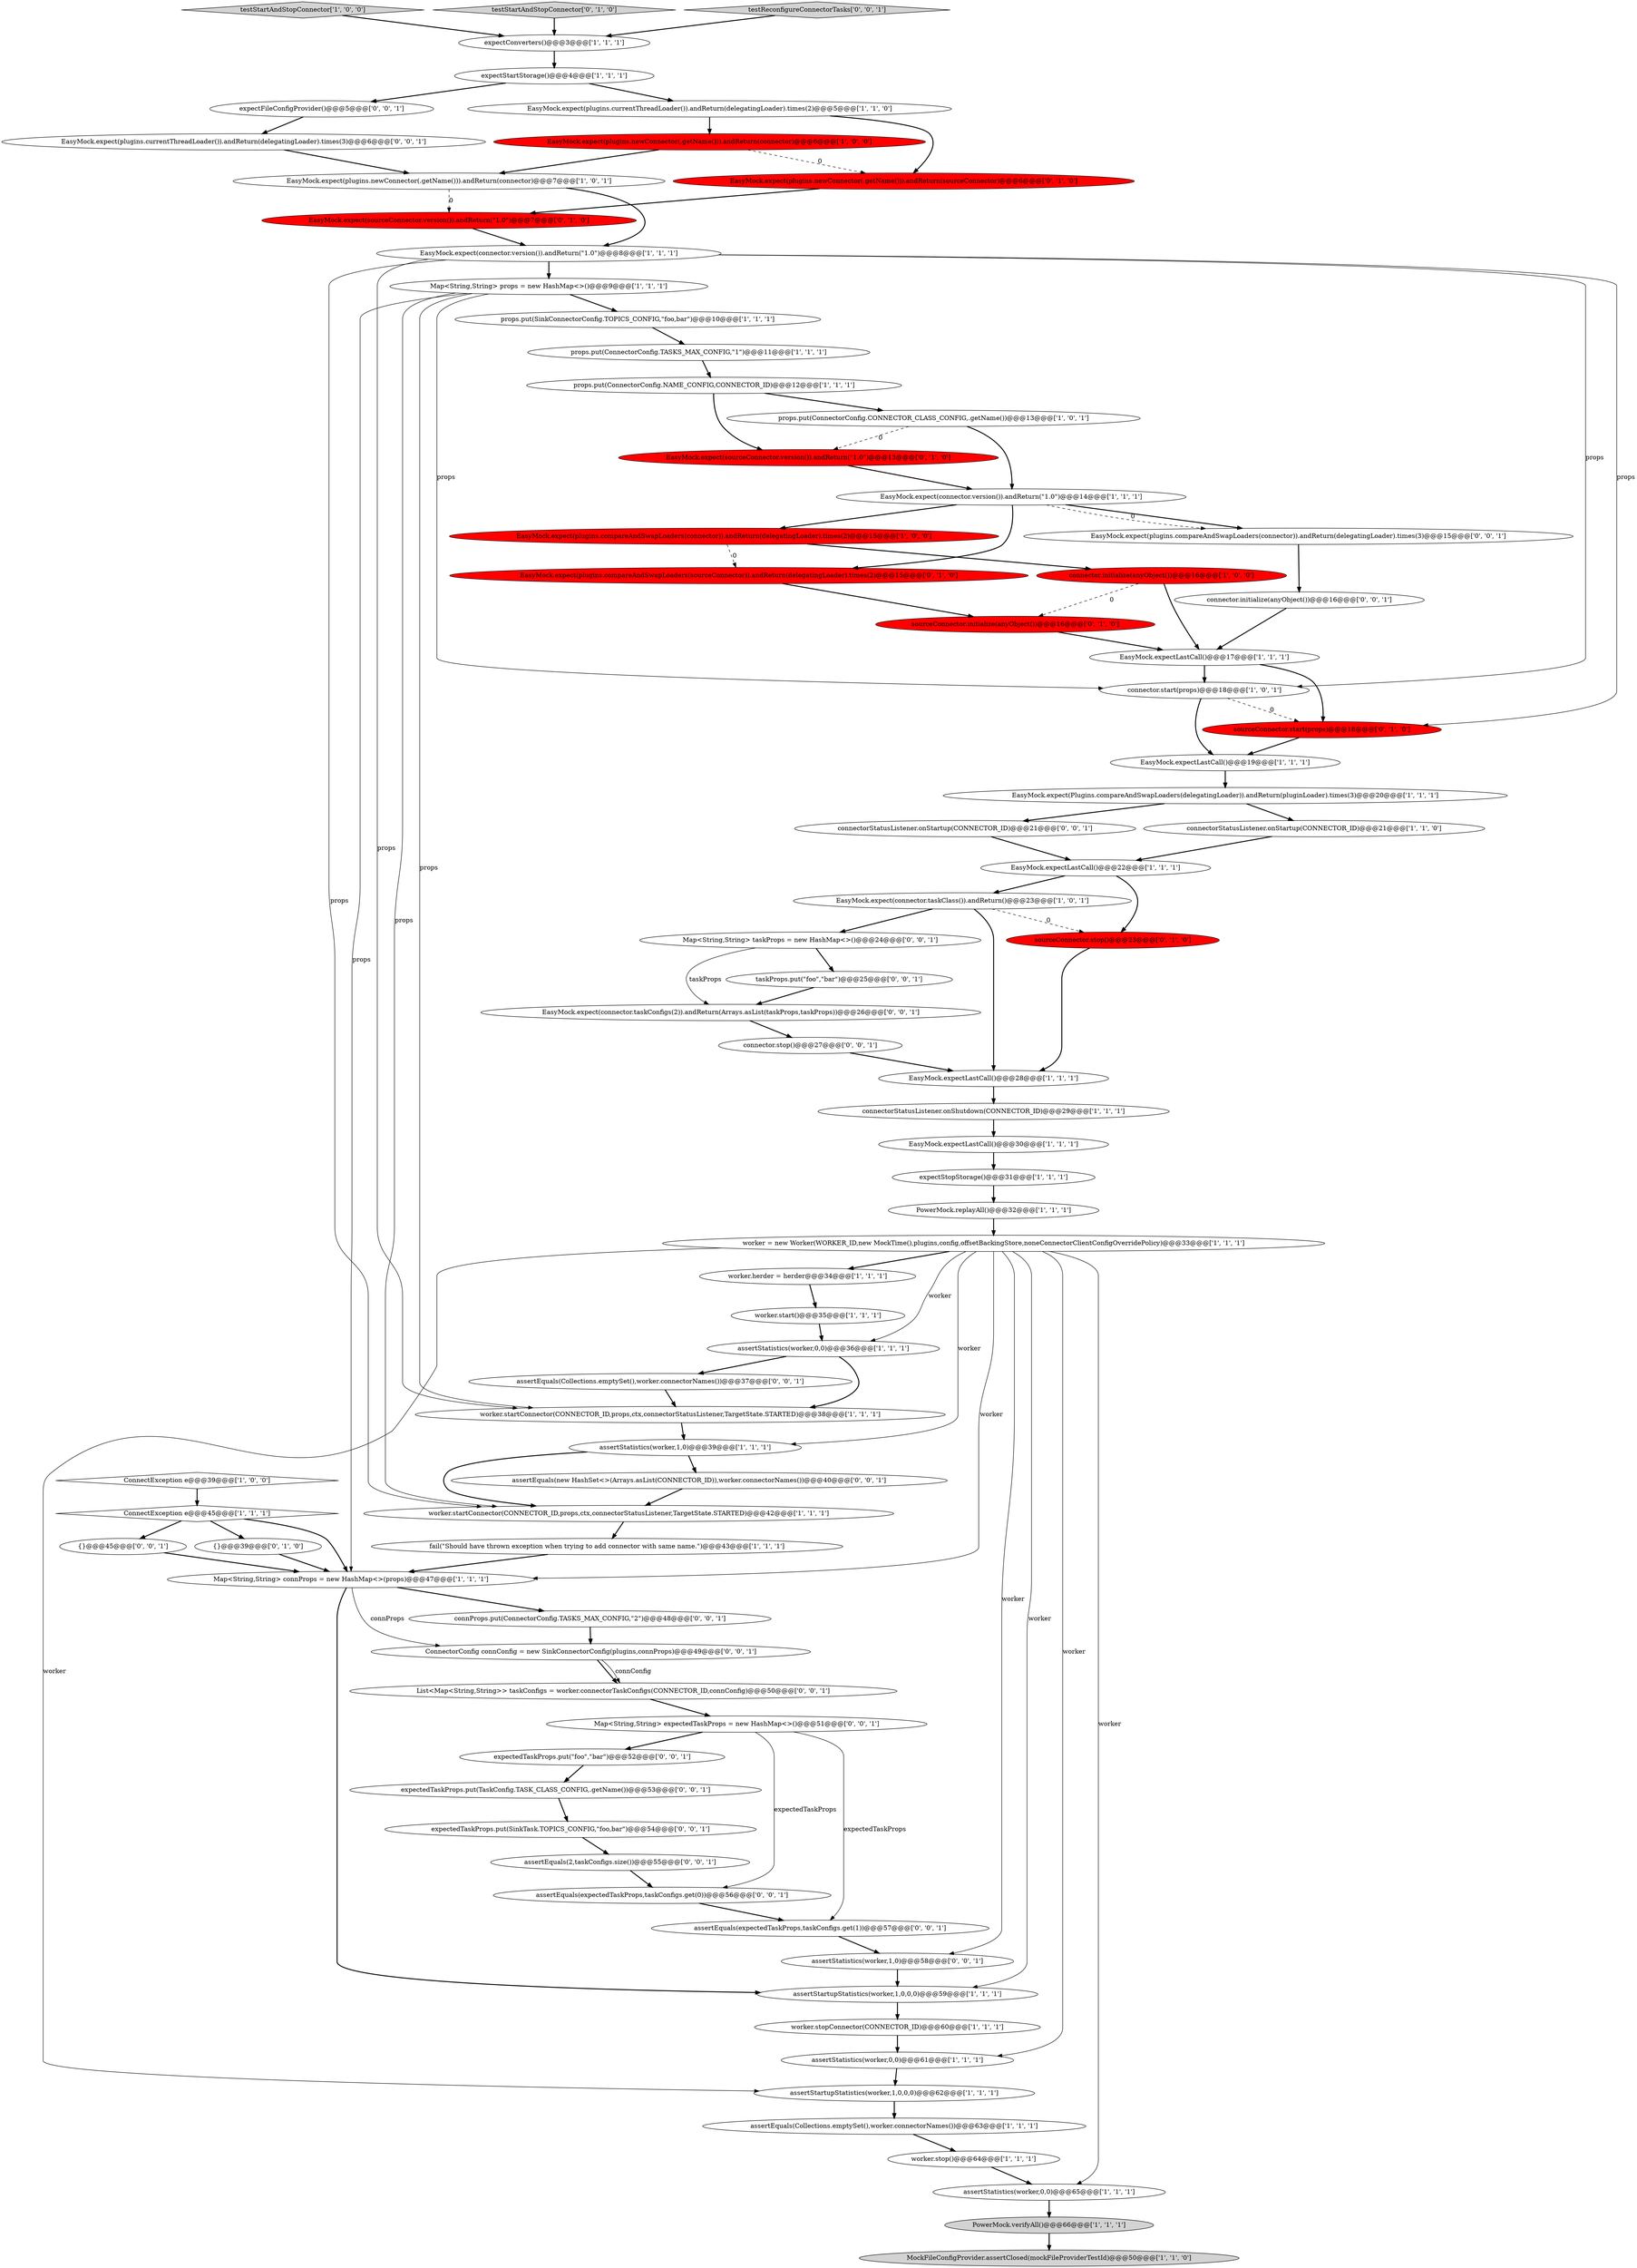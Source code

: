 digraph {
58 [style = filled, label = "connectorStatusListener.onStartup(CONNECTOR_ID)@@@21@@@['0', '0', '1']", fillcolor = white, shape = ellipse image = "AAA0AAABBB3BBB"];
15 [style = filled, label = "worker.startConnector(CONNECTOR_ID,props,ctx,connectorStatusListener,TargetState.STARTED)@@@38@@@['1', '1', '1']", fillcolor = white, shape = ellipse image = "AAA0AAABBB1BBB"];
17 [style = filled, label = "testStartAndStopConnector['1', '0', '0']", fillcolor = lightgray, shape = diamond image = "AAA0AAABBB1BBB"];
41 [style = filled, label = "assertStatistics(worker,0,0)@@@65@@@['1', '1', '1']", fillcolor = white, shape = ellipse image = "AAA0AAABBB1BBB"];
18 [style = filled, label = "worker.stopConnector(CONNECTOR_ID)@@@60@@@['1', '1', '1']", fillcolor = white, shape = ellipse image = "AAA0AAABBB1BBB"];
60 [style = filled, label = "expectedTaskProps.put(SinkTask.TOPICS_CONFIG,\"foo,bar\")@@@54@@@['0', '0', '1']", fillcolor = white, shape = ellipse image = "AAA0AAABBB3BBB"];
70 [style = filled, label = "List<Map<String,String>> taskConfigs = worker.connectorTaskConfigs(CONNECTOR_ID,connConfig)@@@50@@@['0', '0', '1']", fillcolor = white, shape = ellipse image = "AAA0AAABBB3BBB"];
68 [style = filled, label = "{}@@@45@@@['0', '0', '1']", fillcolor = white, shape = ellipse image = "AAA0AAABBB3BBB"];
79 [style = filled, label = "assertEquals(Collections.emptySet(),worker.connectorNames())@@@37@@@['0', '0', '1']", fillcolor = white, shape = ellipse image = "AAA0AAABBB3BBB"];
71 [style = filled, label = "EasyMock.expect(connector.taskConfigs(2)).andReturn(Arrays.asList(taskProps,taskProps))@@@26@@@['0', '0', '1']", fillcolor = white, shape = ellipse image = "AAA0AAABBB3BBB"];
66 [style = filled, label = "Map<String,String> taskProps = new HashMap<>()@@@24@@@['0', '0', '1']", fillcolor = white, shape = ellipse image = "AAA0AAABBB3BBB"];
38 [style = filled, label = "EasyMock.expect(plugins.compareAndSwapLoaders(connector)).andReturn(delegatingLoader).times(2)@@@15@@@['1', '0', '0']", fillcolor = red, shape = ellipse image = "AAA1AAABBB1BBB"];
43 [style = filled, label = "EasyMock.expect(connector.version()).andReturn(\"1.0\")@@@8@@@['1', '1', '1']", fillcolor = white, shape = ellipse image = "AAA0AAABBB1BBB"];
52 [style = filled, label = "sourceConnector.initialize(anyObject())@@@16@@@['0', '1', '0']", fillcolor = red, shape = ellipse image = "AAA1AAABBB2BBB"];
12 [style = filled, label = "EasyMock.expectLastCall()@@@30@@@['1', '1', '1']", fillcolor = white, shape = ellipse image = "AAA0AAABBB1BBB"];
48 [style = filled, label = "EasyMock.expect(plugins.compareAndSwapLoaders(sourceConnector)).andReturn(delegatingLoader).times(2)@@@15@@@['0', '1', '0']", fillcolor = red, shape = ellipse image = "AAA1AAABBB2BBB"];
8 [style = filled, label = "MockFileConfigProvider.assertClosed(mockFileProviderTestId)@@@50@@@['1', '1', '0']", fillcolor = lightgray, shape = ellipse image = "AAA0AAABBB1BBB"];
21 [style = filled, label = "EasyMock.expect(connector.taskClass()).andReturn()@@@23@@@['1', '0', '1']", fillcolor = white, shape = ellipse image = "AAA0AAABBB1BBB"];
7 [style = filled, label = "EasyMock.expectLastCall()@@@28@@@['1', '1', '1']", fillcolor = white, shape = ellipse image = "AAA0AAABBB1BBB"];
19 [style = filled, label = "PowerMock.replayAll()@@@32@@@['1', '1', '1']", fillcolor = white, shape = ellipse image = "AAA0AAABBB1BBB"];
39 [style = filled, label = "expectStopStorage()@@@31@@@['1', '1', '1']", fillcolor = white, shape = ellipse image = "AAA0AAABBB1BBB"];
69 [style = filled, label = "expectedTaskProps.put(TaskConfig.TASK_CLASS_CONFIG,.getName())@@@53@@@['0', '0', '1']", fillcolor = white, shape = ellipse image = "AAA0AAABBB3BBB"];
30 [style = filled, label = "connector.initialize(anyObject())@@@16@@@['1', '0', '0']", fillcolor = red, shape = ellipse image = "AAA1AAABBB1BBB"];
11 [style = filled, label = "EasyMock.expectLastCall()@@@22@@@['1', '1', '1']", fillcolor = white, shape = ellipse image = "AAA0AAABBB1BBB"];
72 [style = filled, label = "connProps.put(ConnectorConfig.TASKS_MAX_CONFIG,\"2\")@@@48@@@['0', '0', '1']", fillcolor = white, shape = ellipse image = "AAA0AAABBB3BBB"];
37 [style = filled, label = "worker.start()@@@35@@@['1', '1', '1']", fillcolor = white, shape = ellipse image = "AAA0AAABBB1BBB"];
34 [style = filled, label = "props.put(ConnectorConfig.CONNECTOR_CLASS_CONFIG,.getName())@@@13@@@['1', '0', '1']", fillcolor = white, shape = ellipse image = "AAA0AAABBB1BBB"];
22 [style = filled, label = "expectStartStorage()@@@4@@@['1', '1', '1']", fillcolor = white, shape = ellipse image = "AAA0AAABBB1BBB"];
74 [style = filled, label = "assertEquals(expectedTaskProps,taskConfigs.get(1))@@@57@@@['0', '0', '1']", fillcolor = white, shape = ellipse image = "AAA0AAABBB3BBB"];
59 [style = filled, label = "assertStatistics(worker,1,0)@@@58@@@['0', '0', '1']", fillcolor = white, shape = ellipse image = "AAA0AAABBB3BBB"];
67 [style = filled, label = "assertEquals(new HashSet<>(Arrays.asList(CONNECTOR_ID)),worker.connectorNames())@@@40@@@['0', '0', '1']", fillcolor = white, shape = ellipse image = "AAA0AAABBB3BBB"];
2 [style = filled, label = "Map<String,String> connProps = new HashMap<>(props)@@@47@@@['1', '1', '1']", fillcolor = white, shape = ellipse image = "AAA0AAABBB1BBB"];
64 [style = filled, label = "assertEquals(expectedTaskProps,taskConfigs.get(0))@@@56@@@['0', '0', '1']", fillcolor = white, shape = ellipse image = "AAA0AAABBB3BBB"];
35 [style = filled, label = "worker.herder = herder@@@34@@@['1', '1', '1']", fillcolor = white, shape = ellipse image = "AAA0AAABBB1BBB"];
46 [style = filled, label = "assertStatistics(worker,0,0)@@@61@@@['1', '1', '1']", fillcolor = white, shape = ellipse image = "AAA0AAABBB1BBB"];
9 [style = filled, label = "fail(\"Should have thrown exception when trying to add connector with same name.\")@@@43@@@['1', '1', '1']", fillcolor = white, shape = ellipse image = "AAA0AAABBB1BBB"];
16 [style = filled, label = "Map<String,String> props = new HashMap<>()@@@9@@@['1', '1', '1']", fillcolor = white, shape = ellipse image = "AAA0AAABBB1BBB"];
23 [style = filled, label = "props.put(ConnectorConfig.NAME_CONFIG,CONNECTOR_ID)@@@12@@@['1', '1', '1']", fillcolor = white, shape = ellipse image = "AAA0AAABBB1BBB"];
24 [style = filled, label = "EasyMock.expectLastCall()@@@17@@@['1', '1', '1']", fillcolor = white, shape = ellipse image = "AAA0AAABBB1BBB"];
4 [style = filled, label = "assertStatistics(worker,0,0)@@@36@@@['1', '1', '1']", fillcolor = white, shape = ellipse image = "AAA0AAABBB1BBB"];
5 [style = filled, label = "worker.startConnector(CONNECTOR_ID,props,ctx,connectorStatusListener,TargetState.STARTED)@@@42@@@['1', '1', '1']", fillcolor = white, shape = ellipse image = "AAA0AAABBB1BBB"];
53 [style = filled, label = "{}@@@39@@@['0', '1', '0']", fillcolor = white, shape = ellipse image = "AAA0AAABBB2BBB"];
78 [style = filled, label = "connector.initialize(anyObject())@@@16@@@['0', '0', '1']", fillcolor = white, shape = ellipse image = "AAA0AAABBB3BBB"];
49 [style = filled, label = "sourceConnector.stop()@@@23@@@['0', '1', '0']", fillcolor = red, shape = ellipse image = "AAA1AAABBB2BBB"];
47 [style = filled, label = "EasyMock.expect(sourceConnector.version()).andReturn(\"1.0\")@@@7@@@['0', '1', '0']", fillcolor = red, shape = ellipse image = "AAA1AAABBB2BBB"];
77 [style = filled, label = "Map<String,String> expectedTaskProps = new HashMap<>()@@@51@@@['0', '0', '1']", fillcolor = white, shape = ellipse image = "AAA0AAABBB3BBB"];
13 [style = filled, label = "assertStartupStatistics(worker,1,0,0,0)@@@62@@@['1', '1', '1']", fillcolor = white, shape = ellipse image = "AAA0AAABBB1BBB"];
73 [style = filled, label = "connector.stop()@@@27@@@['0', '0', '1']", fillcolor = white, shape = ellipse image = "AAA0AAABBB3BBB"];
54 [style = filled, label = "testStartAndStopConnector['0', '1', '0']", fillcolor = lightgray, shape = diamond image = "AAA0AAABBB2BBB"];
6 [style = filled, label = "assertEquals(Collections.emptySet(),worker.connectorNames())@@@63@@@['1', '1', '1']", fillcolor = white, shape = ellipse image = "AAA0AAABBB1BBB"];
3 [style = filled, label = "connectorStatusListener.onShutdown(CONNECTOR_ID)@@@29@@@['1', '1', '1']", fillcolor = white, shape = ellipse image = "AAA0AAABBB1BBB"];
31 [style = filled, label = "PowerMock.verifyAll()@@@66@@@['1', '1', '1']", fillcolor = lightgray, shape = ellipse image = "AAA0AAABBB1BBB"];
55 [style = filled, label = "sourceConnector.start(props)@@@18@@@['0', '1', '0']", fillcolor = red, shape = ellipse image = "AAA1AAABBB2BBB"];
27 [style = filled, label = "EasyMock.expect(plugins.newConnector(.getName())).andReturn(connector)@@@7@@@['1', '0', '1']", fillcolor = white, shape = ellipse image = "AAA0AAABBB1BBB"];
57 [style = filled, label = "EasyMock.expect(plugins.currentThreadLoader()).andReturn(delegatingLoader).times(3)@@@6@@@['0', '0', '1']", fillcolor = white, shape = ellipse image = "AAA0AAABBB3BBB"];
26 [style = filled, label = "props.put(ConnectorConfig.TASKS_MAX_CONFIG,\"1\")@@@11@@@['1', '1', '1']", fillcolor = white, shape = ellipse image = "AAA0AAABBB1BBB"];
44 [style = filled, label = "EasyMock.expect(plugins.currentThreadLoader()).andReturn(delegatingLoader).times(2)@@@5@@@['1', '1', '0']", fillcolor = white, shape = ellipse image = "AAA0AAABBB1BBB"];
40 [style = filled, label = "ConnectException e@@@45@@@['1', '1', '1']", fillcolor = white, shape = diamond image = "AAA0AAABBB1BBB"];
45 [style = filled, label = "assertStatistics(worker,1,0)@@@39@@@['1', '1', '1']", fillcolor = white, shape = ellipse image = "AAA0AAABBB1BBB"];
51 [style = filled, label = "EasyMock.expect(plugins.newConnector(.getName())).andReturn(sourceConnector)@@@6@@@['0', '1', '0']", fillcolor = red, shape = ellipse image = "AAA1AAABBB2BBB"];
56 [style = filled, label = "expectFileConfigProvider()@@@5@@@['0', '0', '1']", fillcolor = white, shape = ellipse image = "AAA0AAABBB3BBB"];
61 [style = filled, label = "testReconfigureConnectorTasks['0', '0', '1']", fillcolor = lightgray, shape = diamond image = "AAA0AAABBB3BBB"];
75 [style = filled, label = "assertEquals(2,taskConfigs.size())@@@55@@@['0', '0', '1']", fillcolor = white, shape = ellipse image = "AAA0AAABBB3BBB"];
76 [style = filled, label = "ConnectorConfig connConfig = new SinkConnectorConfig(plugins,connProps)@@@49@@@['0', '0', '1']", fillcolor = white, shape = ellipse image = "AAA0AAABBB3BBB"];
33 [style = filled, label = "assertStartupStatistics(worker,1,0,0,0)@@@59@@@['1', '1', '1']", fillcolor = white, shape = ellipse image = "AAA0AAABBB1BBB"];
10 [style = filled, label = "EasyMock.expect(Plugins.compareAndSwapLoaders(delegatingLoader)).andReturn(pluginLoader).times(3)@@@20@@@['1', '1', '1']", fillcolor = white, shape = ellipse image = "AAA0AAABBB1BBB"];
29 [style = filled, label = "ConnectException e@@@39@@@['1', '0', '0']", fillcolor = white, shape = diamond image = "AAA0AAABBB1BBB"];
32 [style = filled, label = "worker.stop()@@@64@@@['1', '1', '1']", fillcolor = white, shape = ellipse image = "AAA0AAABBB1BBB"];
62 [style = filled, label = "EasyMock.expect(plugins.compareAndSwapLoaders(connector)).andReturn(delegatingLoader).times(3)@@@15@@@['0', '0', '1']", fillcolor = white, shape = ellipse image = "AAA0AAABBB3BBB"];
65 [style = filled, label = "taskProps.put(\"foo\",\"bar\")@@@25@@@['0', '0', '1']", fillcolor = white, shape = ellipse image = "AAA0AAABBB3BBB"];
20 [style = filled, label = "EasyMock.expect(connector.version()).andReturn(\"1.0\")@@@14@@@['1', '1', '1']", fillcolor = white, shape = ellipse image = "AAA0AAABBB1BBB"];
28 [style = filled, label = "worker = new Worker(WORKER_ID,new MockTime(),plugins,config,offsetBackingStore,noneConnectorClientConfigOverridePolicy)@@@33@@@['1', '1', '1']", fillcolor = white, shape = ellipse image = "AAA0AAABBB1BBB"];
0 [style = filled, label = "connectorStatusListener.onStartup(CONNECTOR_ID)@@@21@@@['1', '1', '0']", fillcolor = white, shape = ellipse image = "AAA0AAABBB1BBB"];
14 [style = filled, label = "connector.start(props)@@@18@@@['1', '0', '1']", fillcolor = white, shape = ellipse image = "AAA0AAABBB1BBB"];
42 [style = filled, label = "EasyMock.expect(plugins.newConnector(.getName())).andReturn(connector)@@@6@@@['1', '0', '0']", fillcolor = red, shape = ellipse image = "AAA1AAABBB1BBB"];
50 [style = filled, label = "EasyMock.expect(sourceConnector.version()).andReturn(\"1.0\")@@@13@@@['0', '1', '0']", fillcolor = red, shape = ellipse image = "AAA1AAABBB2BBB"];
25 [style = filled, label = "expectConverters()@@@3@@@['1', '1', '1']", fillcolor = white, shape = ellipse image = "AAA0AAABBB1BBB"];
36 [style = filled, label = "props.put(SinkConnectorConfig.TOPICS_CONFIG,\"foo,bar\")@@@10@@@['1', '1', '1']", fillcolor = white, shape = ellipse image = "AAA0AAABBB1BBB"];
1 [style = filled, label = "EasyMock.expectLastCall()@@@19@@@['1', '1', '1']", fillcolor = white, shape = ellipse image = "AAA0AAABBB1BBB"];
63 [style = filled, label = "expectedTaskProps.put(\"foo\",\"bar\")@@@52@@@['0', '0', '1']", fillcolor = white, shape = ellipse image = "AAA0AAABBB3BBB"];
40->2 [style = bold, label=""];
17->25 [style = bold, label=""];
39->19 [style = bold, label=""];
34->20 [style = bold, label=""];
69->60 [style = bold, label=""];
5->9 [style = bold, label=""];
25->22 [style = bold, label=""];
46->13 [style = bold, label=""];
4->15 [style = bold, label=""];
43->55 [style = solid, label="props"];
79->15 [style = bold, label=""];
28->2 [style = solid, label="worker"];
52->24 [style = bold, label=""];
61->25 [style = bold, label=""];
44->51 [style = bold, label=""];
48->52 [style = bold, label=""];
30->52 [style = dashed, label="0"];
38->30 [style = bold, label=""];
28->33 [style = solid, label="worker"];
33->18 [style = bold, label=""];
35->37 [style = bold, label=""];
20->48 [style = bold, label=""];
51->47 [style = bold, label=""];
4->79 [style = bold, label=""];
18->46 [style = bold, label=""];
20->62 [style = bold, label=""];
19->28 [style = bold, label=""];
58->11 [style = bold, label=""];
74->59 [style = bold, label=""];
6->32 [style = bold, label=""];
43->16 [style = bold, label=""];
38->48 [style = dashed, label="0"];
78->24 [style = bold, label=""];
9->2 [style = bold, label=""];
24->55 [style = bold, label=""];
77->64 [style = solid, label="expectedTaskProps"];
64->74 [style = bold, label=""];
47->43 [style = bold, label=""];
63->69 [style = bold, label=""];
20->38 [style = bold, label=""];
56->57 [style = bold, label=""];
28->41 [style = solid, label="worker"];
75->64 [style = bold, label=""];
42->51 [style = dashed, label="0"];
28->35 [style = bold, label=""];
54->25 [style = bold, label=""];
16->14 [style = solid, label="props"];
10->0 [style = bold, label=""];
62->78 [style = bold, label=""];
2->33 [style = bold, label=""];
21->7 [style = bold, label=""];
29->40 [style = bold, label=""];
27->47 [style = dashed, label="0"];
21->66 [style = bold, label=""];
22->44 [style = bold, label=""];
66->65 [style = bold, label=""];
44->42 [style = bold, label=""];
16->36 [style = bold, label=""];
30->24 [style = bold, label=""];
27->43 [style = bold, label=""];
40->53 [style = bold, label=""];
34->50 [style = dashed, label="0"];
2->76 [style = solid, label="connProps"];
20->62 [style = dashed, label="0"];
43->15 [style = solid, label="props"];
11->21 [style = bold, label=""];
16->5 [style = solid, label="props"];
16->2 [style = solid, label="props"];
77->63 [style = bold, label=""];
0->11 [style = bold, label=""];
73->7 [style = bold, label=""];
3->12 [style = bold, label=""];
65->71 [style = bold, label=""];
66->71 [style = solid, label="taskProps"];
71->73 [style = bold, label=""];
28->4 [style = solid, label="worker"];
49->7 [style = bold, label=""];
14->55 [style = dashed, label="0"];
40->68 [style = bold, label=""];
76->70 [style = bold, label=""];
42->27 [style = bold, label=""];
32->41 [style = bold, label=""];
41->31 [style = bold, label=""];
59->33 [style = bold, label=""];
28->59 [style = solid, label="worker"];
12->39 [style = bold, label=""];
13->6 [style = bold, label=""];
28->46 [style = solid, label="worker"];
16->15 [style = solid, label="props"];
31->8 [style = bold, label=""];
11->49 [style = bold, label=""];
28->45 [style = solid, label="worker"];
23->50 [style = bold, label=""];
2->72 [style = bold, label=""];
15->45 [style = bold, label=""];
22->56 [style = bold, label=""];
50->20 [style = bold, label=""];
70->77 [style = bold, label=""];
45->67 [style = bold, label=""];
36->26 [style = bold, label=""];
77->74 [style = solid, label="expectedTaskProps"];
7->3 [style = bold, label=""];
14->1 [style = bold, label=""];
37->4 [style = bold, label=""];
53->2 [style = bold, label=""];
24->14 [style = bold, label=""];
72->76 [style = bold, label=""];
28->13 [style = solid, label="worker"];
57->27 [style = bold, label=""];
55->1 [style = bold, label=""];
26->23 [style = bold, label=""];
68->2 [style = bold, label=""];
67->5 [style = bold, label=""];
23->34 [style = bold, label=""];
76->70 [style = solid, label="connConfig"];
21->49 [style = dashed, label="0"];
60->75 [style = bold, label=""];
43->5 [style = solid, label="props"];
1->10 [style = bold, label=""];
10->58 [style = bold, label=""];
43->14 [style = solid, label="props"];
45->5 [style = bold, label=""];
}
